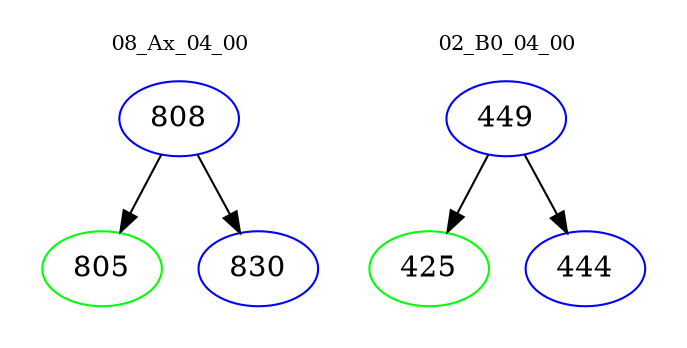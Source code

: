 digraph{
subgraph cluster_0 {
color = white
label = "08_Ax_04_00";
fontsize=10;
T0_808 [label="808", color="blue"]
T0_808 -> T0_805 [color="black"]
T0_805 [label="805", color="green"]
T0_808 -> T0_830 [color="black"]
T0_830 [label="830", color="blue"]
}
subgraph cluster_1 {
color = white
label = "02_B0_04_00";
fontsize=10;
T1_449 [label="449", color="blue"]
T1_449 -> T1_425 [color="black"]
T1_425 [label="425", color="green"]
T1_449 -> T1_444 [color="black"]
T1_444 [label="444", color="blue"]
}
}

